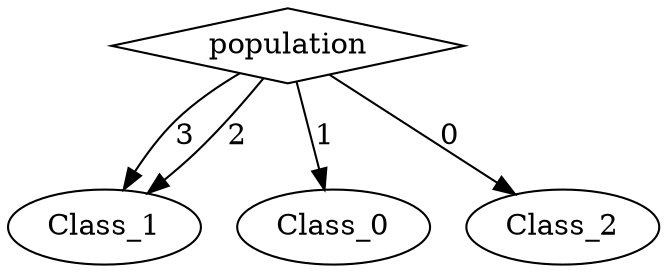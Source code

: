 digraph {
node [label=Class_1,style=""] Class_1
node [label=Class_1,style=""] Class_1
node [label=Class_0,style=""] Class_0
node [label=Class_2,style=""] Class_2
node [label=population,shape="diamond",style=""] 0

0 -> Class_1 [label="3"]
0 -> Class_1 [label="2"]
0 -> Class_0 [label="1"]
0 -> Class_2 [label="0"]
}